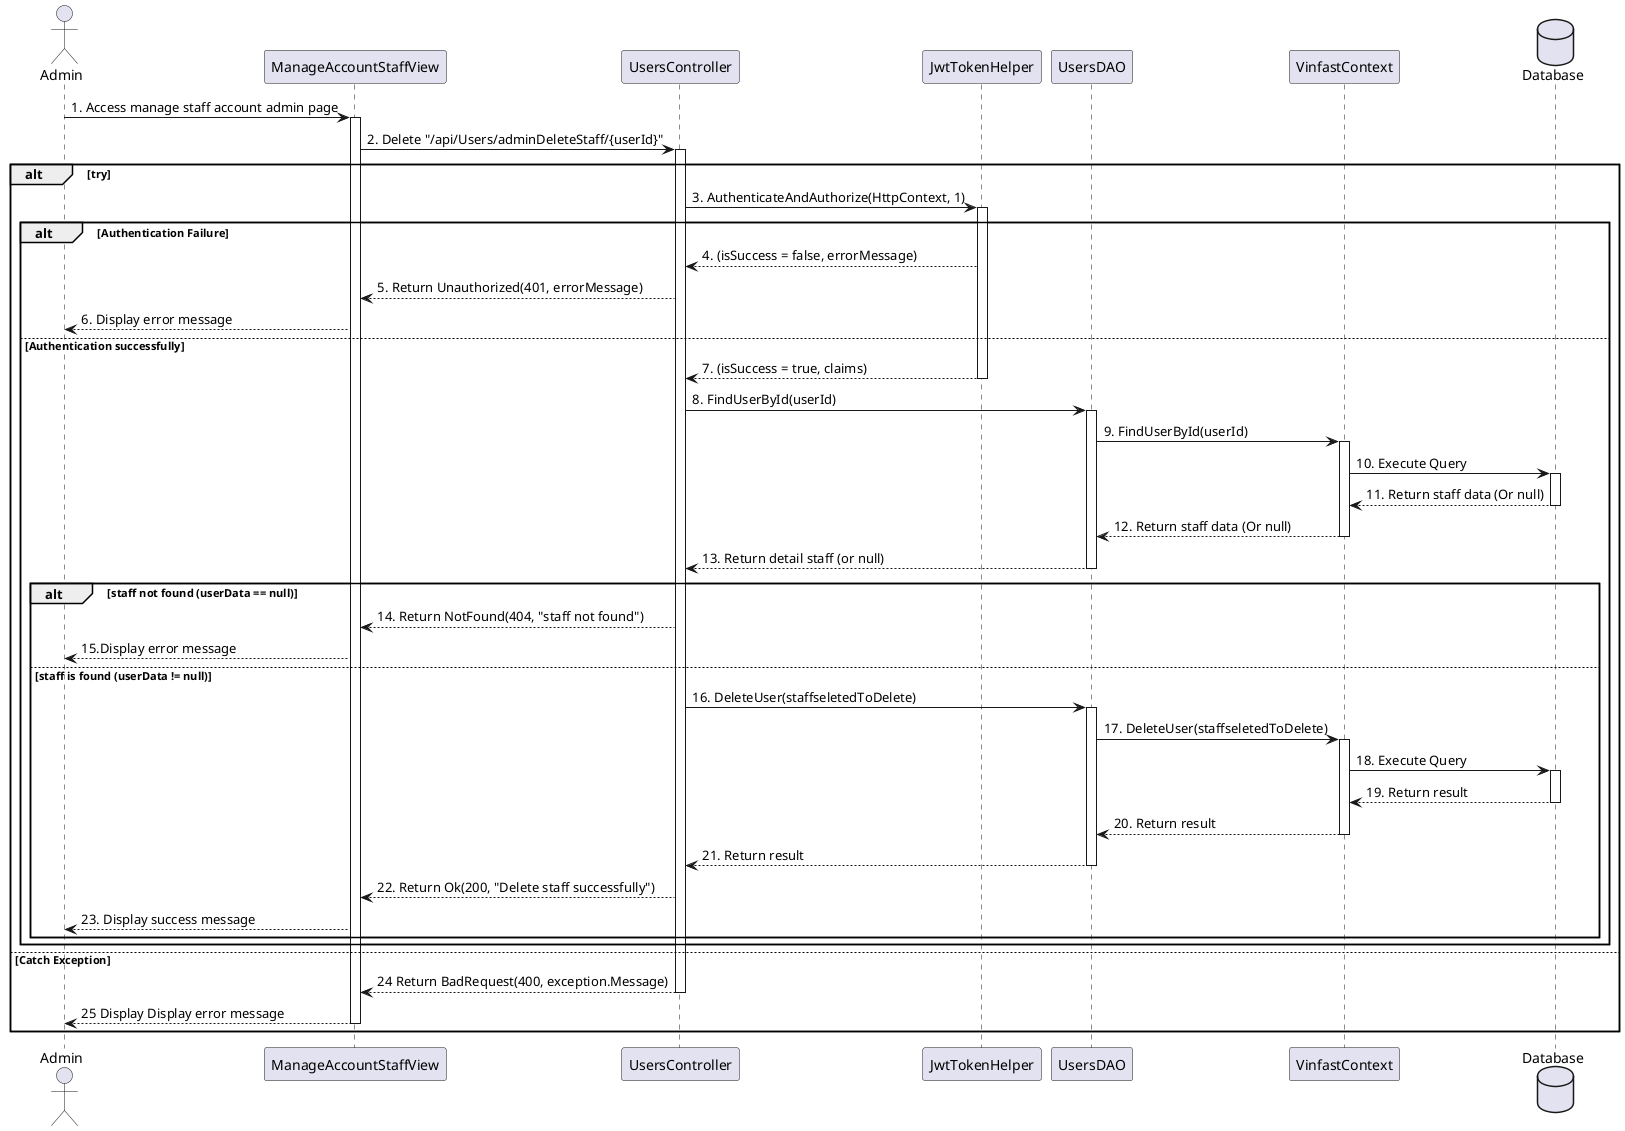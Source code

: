 @startuml
actor Admin
participant ManageAccountStaffView
participant UsersController
participant JwtTokenHelper
participant UsersDAO
participant VinfastContext
database Database


Admin -> ManageAccountStaffView: 1. Access manage staff account admin page
activate ManageAccountStaffView

ManageAccountStaffView -> UsersController: 2. Delete "/api/Users/adminDeleteStaff/{userId}"
alt try
    activate UsersController
    UsersController -> JwtTokenHelper: 3. AuthenticateAndAuthorize(HttpContext, 1)
    alt Authentication Failure
        activate JwtTokenHelper
        JwtTokenHelper --> UsersController: 4. (isSuccess = false, errorMessage)
        UsersController --> ManageAccountStaffView: 5. Return Unauthorized(401, errorMessage)
        ManageAccountStaffView --> Admin: 6. Display error message
        
    else Authentication successfully
        JwtTokenHelper --> UsersController: 7. (isSuccess = true, claims)
        deactivate JwtTokenHelper
        ' complete check authentication
        UsersController -> UsersDAO: 8. FindUserById(userId)
        activate UsersDAO
        
        UsersDAO -> VinfastContext: 9. FindUserById(userId)
        activate VinfastContext
        
        VinfastContext -> Database: 10. Execute Query
        activate Database
        Database --> VinfastContext: 11. Return staff data (Or null)
        deactivate Database
        
        VinfastContext --> UsersDAO: 12. Return staff data (Or null)
        deactivate VinfastContext
        UsersDAO --> UsersController: 13. Return detail staff (or null)
        deactivate UsersDAO

        alt staff not found (userData == null)
            UsersController --> ManageAccountStaffView: 14. Return NotFound(404, "staff not found")
            ManageAccountStaffView --> Admin: 15.Display error message
        else staff is found (userData != null)
            UsersController -> UsersDAO: 16. DeleteUser(staffseletedToDelete)
            Activate UsersDAO
            UsersDAO -> VinfastContext: 17. DeleteUser(staffseletedToDelete)
            activate VinfastContext
            VinfastContext -> Database: 18. Execute Query
            activate Database
            Database --> VinfastContext: 19. Return result
            deactivate Database
            VinfastContext --> UsersDAO: 20. Return result
            deactivate VinfastContext
            UsersDAO --> UsersController: 21. Return result
            deactivate UsersDAO
                
            UsersController --> ManageAccountStaffView: 22. Return Ok(200, "Delete staff successfully")
            ManageAccountStaffView --> Admin: 23. Display success message
        end
    end
else Catch Exception
    UsersController --> ManageAccountStaffView: 24 Return BadRequest(400, exception.Message)
    deactivate UsersController
    ManageAccountStaffView --> Admin: 25 Display Display error message
deactivate ManageAccountStaffView
end




@enduml